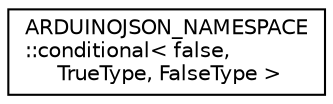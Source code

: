 digraph "Graphical Class Hierarchy"
{
 // LATEX_PDF_SIZE
  edge [fontname="Helvetica",fontsize="10",labelfontname="Helvetica",labelfontsize="10"];
  node [fontname="Helvetica",fontsize="10",shape=record];
  rankdir="LR";
  Node0 [label="ARDUINOJSON_NAMESPACE\l::conditional\< false,\l TrueType, FalseType \>",height=0.2,width=0.4,color="black", fillcolor="white", style="filled",URL="$structARDUINOJSON__NAMESPACE_1_1conditional_3_01false_00_01TrueType_00_01FalseType_01_4.html",tooltip=" "];
}
